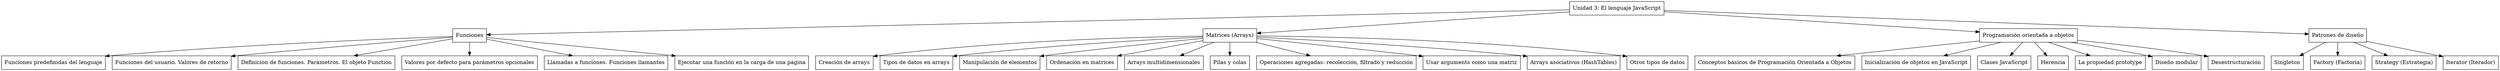
digraph G {
    node [shape=box];
    "Unidad 3: El lenguaje JavaScript" -> "Funciones";
    "Unidad 3: El lenguaje JavaScript" -> "Matrices (Arrays)";
    "Unidad 3: El lenguaje JavaScript" -> "Programación orientada a objetos";
    "Unidad 3: El lenguaje JavaScript" -> "Patrones de diseño";
    "Funciones" -> "Funciones predefinidas del lenguaje";
    "Funciones" -> "Funciones del usuario. Valores de retorno";
    "Funciones" -> "Definición de funciones. Parámetros. El objeto Function";
    "Funciones" -> "Valores por defecto para parámetros opcionales";
    "Funciones" -> "Llamadas a funciones. Funciones llamantes";
    "Funciones" -> "Ejecutar una función en la carga de una página";
    "Matrices (Arrays)" -> "Creación de arrays";
    "Matrices (Arrays)" -> "Tipos de datos en arrays";
    "Matrices (Arrays)" -> "Manipulación de elementos";
    "Matrices (Arrays)" -> "Ordenación en matrices";
    "Matrices (Arrays)" -> "Arrays multidimensionales";
    "Matrices (Arrays)" -> "Pilas y colas";
    "Matrices (Arrays)" -> "Operaciones agregadas: recolección, filtrado y reducción";
    "Matrices (Arrays)" -> "Usar arguments como una matriz";
    "Matrices (Arrays)" -> "Arrays asociativos (HashTables)";
    "Matrices (Arrays)" -> "Otros tipos de datos";
    "Programación orientada a objetos" -> "Conceptos básicos de Programación Orientada a Objetos";
    "Programación orientada a objetos" -> "Inicialización de objetos en JavaScript";
    "Programación orientada a objetos" -> "Clases JavaScript";
    "Programación orientada a objetos" -> "Herencia";
    "Programación orientada a objetos" -> "La propiedad prototype";
    "Programación orientada a objetos" -> "Diseño modular";
    "Programación orientada a objetos" -> "Desestructuración";
    "Patrones de diseño" -> "Singleton";
    "Patrones de diseño" -> "Factory (Factoría)";
    "Patrones de diseño" -> "Strategy (Estrategia)";
    "Patrones de diseño" -> "Iterator (Iterador)";
}
